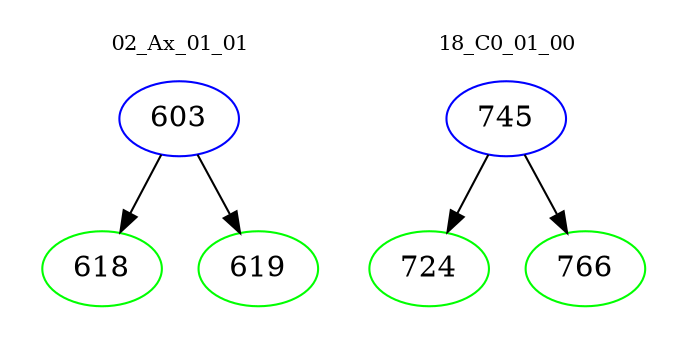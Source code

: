 digraph{
subgraph cluster_0 {
color = white
label = "02_Ax_01_01";
fontsize=10;
T0_603 [label="603", color="blue"]
T0_603 -> T0_618 [color="black"]
T0_618 [label="618", color="green"]
T0_603 -> T0_619 [color="black"]
T0_619 [label="619", color="green"]
}
subgraph cluster_1 {
color = white
label = "18_C0_01_00";
fontsize=10;
T1_745 [label="745", color="blue"]
T1_745 -> T1_724 [color="black"]
T1_724 [label="724", color="green"]
T1_745 -> T1_766 [color="black"]
T1_766 [label="766", color="green"]
}
}
